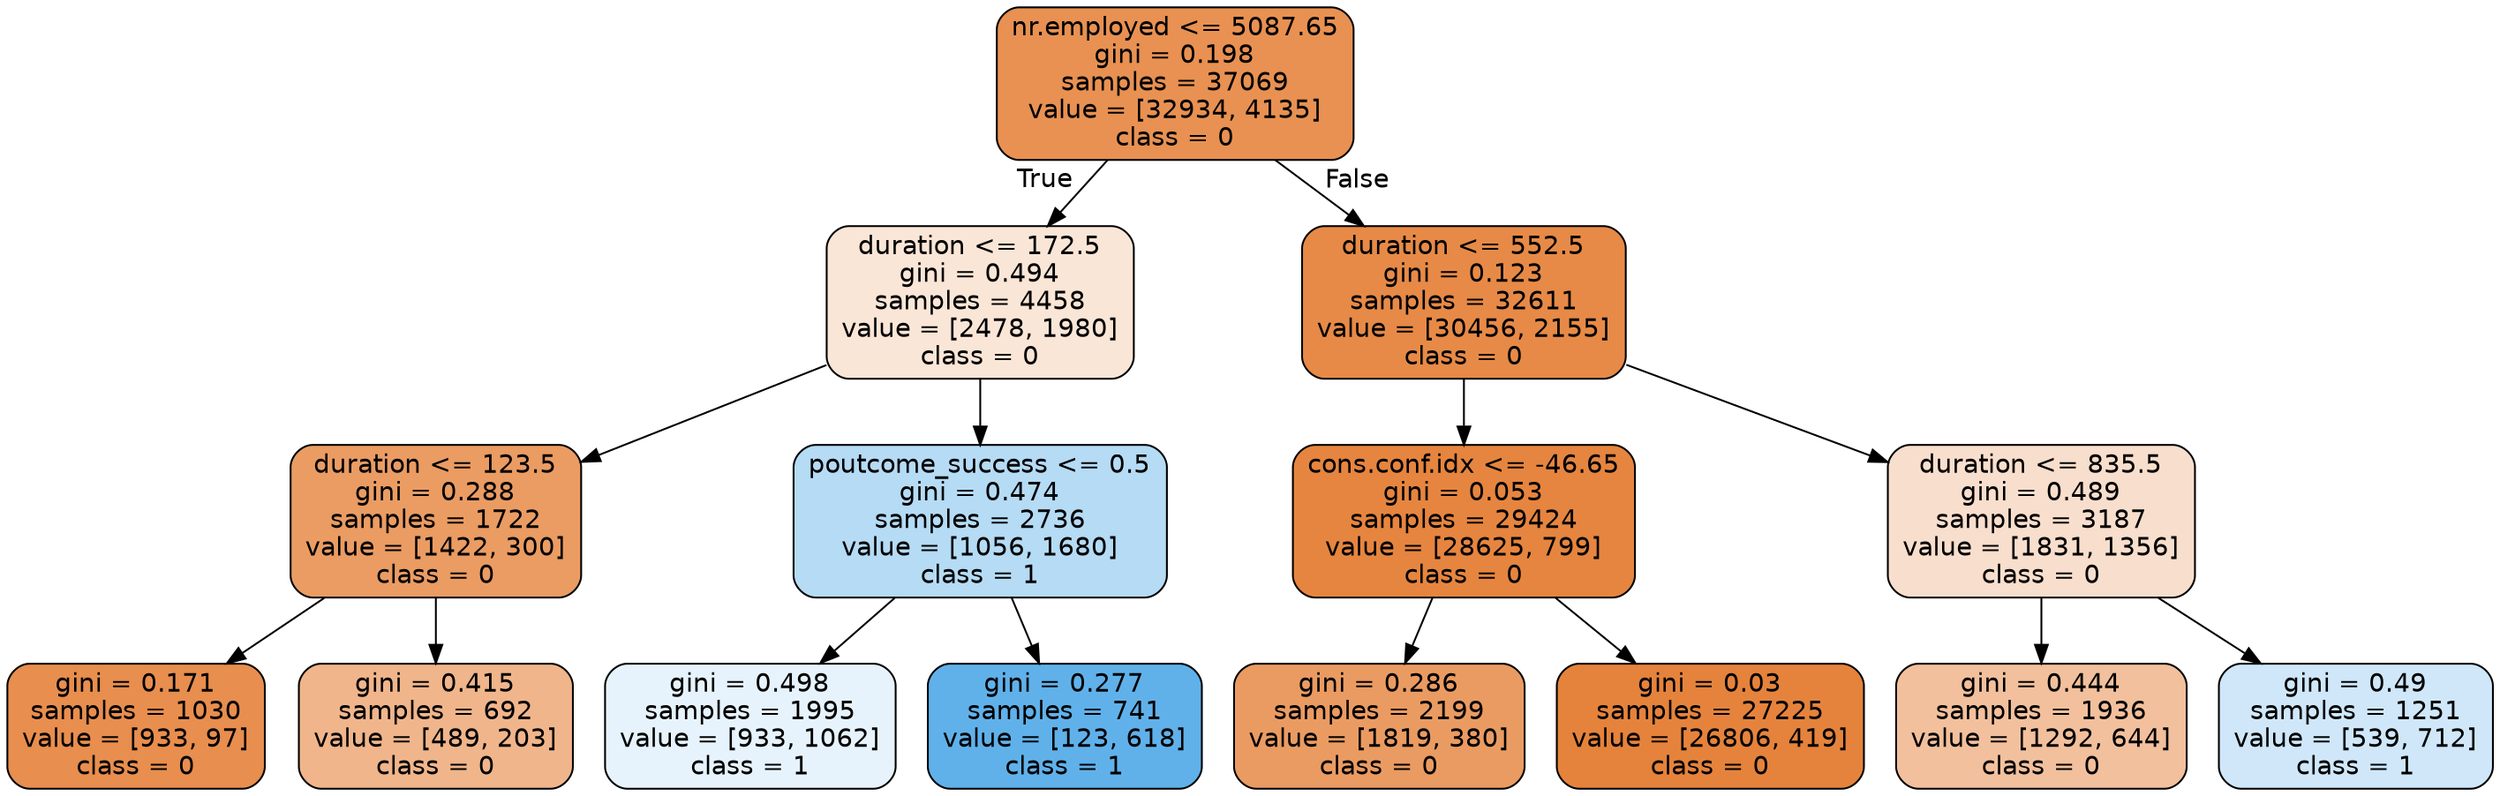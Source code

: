 digraph Tree {
node [shape=box, style="filled, rounded", color="black", fontname=helvetica] ;
edge [fontname=helvetica] ;
0 [label="nr.employed <= 5087.65\ngini = 0.198\nsamples = 37069\nvalue = [32934, 4135]\nclass = 0", fillcolor="#e89152"] ;
1 [label="duration <= 172.5\ngini = 0.494\nsamples = 4458\nvalue = [2478, 1980]\nclass = 0", fillcolor="#fae6d7"] ;
0 -> 1 [labeldistance=2.5, labelangle=45, headlabel="True"] ;
2 [label="duration <= 123.5\ngini = 0.288\nsamples = 1722\nvalue = [1422, 300]\nclass = 0", fillcolor="#ea9c63"] ;
1 -> 2 ;
3 [label="gini = 0.171\nsamples = 1030\nvalue = [933, 97]\nclass = 0", fillcolor="#e88e4e"] ;
2 -> 3 ;
4 [label="gini = 0.415\nsamples = 692\nvalue = [489, 203]\nclass = 0", fillcolor="#f0b58b"] ;
2 -> 4 ;
5 [label="poutcome_success <= 0.5\ngini = 0.474\nsamples = 2736\nvalue = [1056, 1680]\nclass = 1", fillcolor="#b5dbf5"] ;
1 -> 5 ;
6 [label="gini = 0.498\nsamples = 1995\nvalue = [933, 1062]\nclass = 1", fillcolor="#e7f3fc"] ;
5 -> 6 ;
7 [label="gini = 0.277\nsamples = 741\nvalue = [123, 618]\nclass = 1", fillcolor="#60b1ea"] ;
5 -> 7 ;
8 [label="duration <= 552.5\ngini = 0.123\nsamples = 32611\nvalue = [30456, 2155]\nclass = 0", fillcolor="#e78a47"] ;
0 -> 8 [labeldistance=2.5, labelangle=-45, headlabel="False"] ;
9 [label="cons.conf.idx <= -46.65\ngini = 0.053\nsamples = 29424\nvalue = [28625, 799]\nclass = 0", fillcolor="#e6853f"] ;
8 -> 9 ;
10 [label="gini = 0.286\nsamples = 2199\nvalue = [1819, 380]\nclass = 0", fillcolor="#ea9b62"] ;
9 -> 10 ;
11 [label="gini = 0.03\nsamples = 27225\nvalue = [26806, 419]\nclass = 0", fillcolor="#e5833c"] ;
9 -> 11 ;
12 [label="duration <= 835.5\ngini = 0.489\nsamples = 3187\nvalue = [1831, 1356]\nclass = 0", fillcolor="#f8decc"] ;
8 -> 12 ;
13 [label="gini = 0.444\nsamples = 1936\nvalue = [1292, 644]\nclass = 0", fillcolor="#f2c09c"] ;
12 -> 13 ;
14 [label="gini = 0.49\nsamples = 1251\nvalue = [539, 712]\nclass = 1", fillcolor="#cfe7f9"] ;
12 -> 14 ;
}